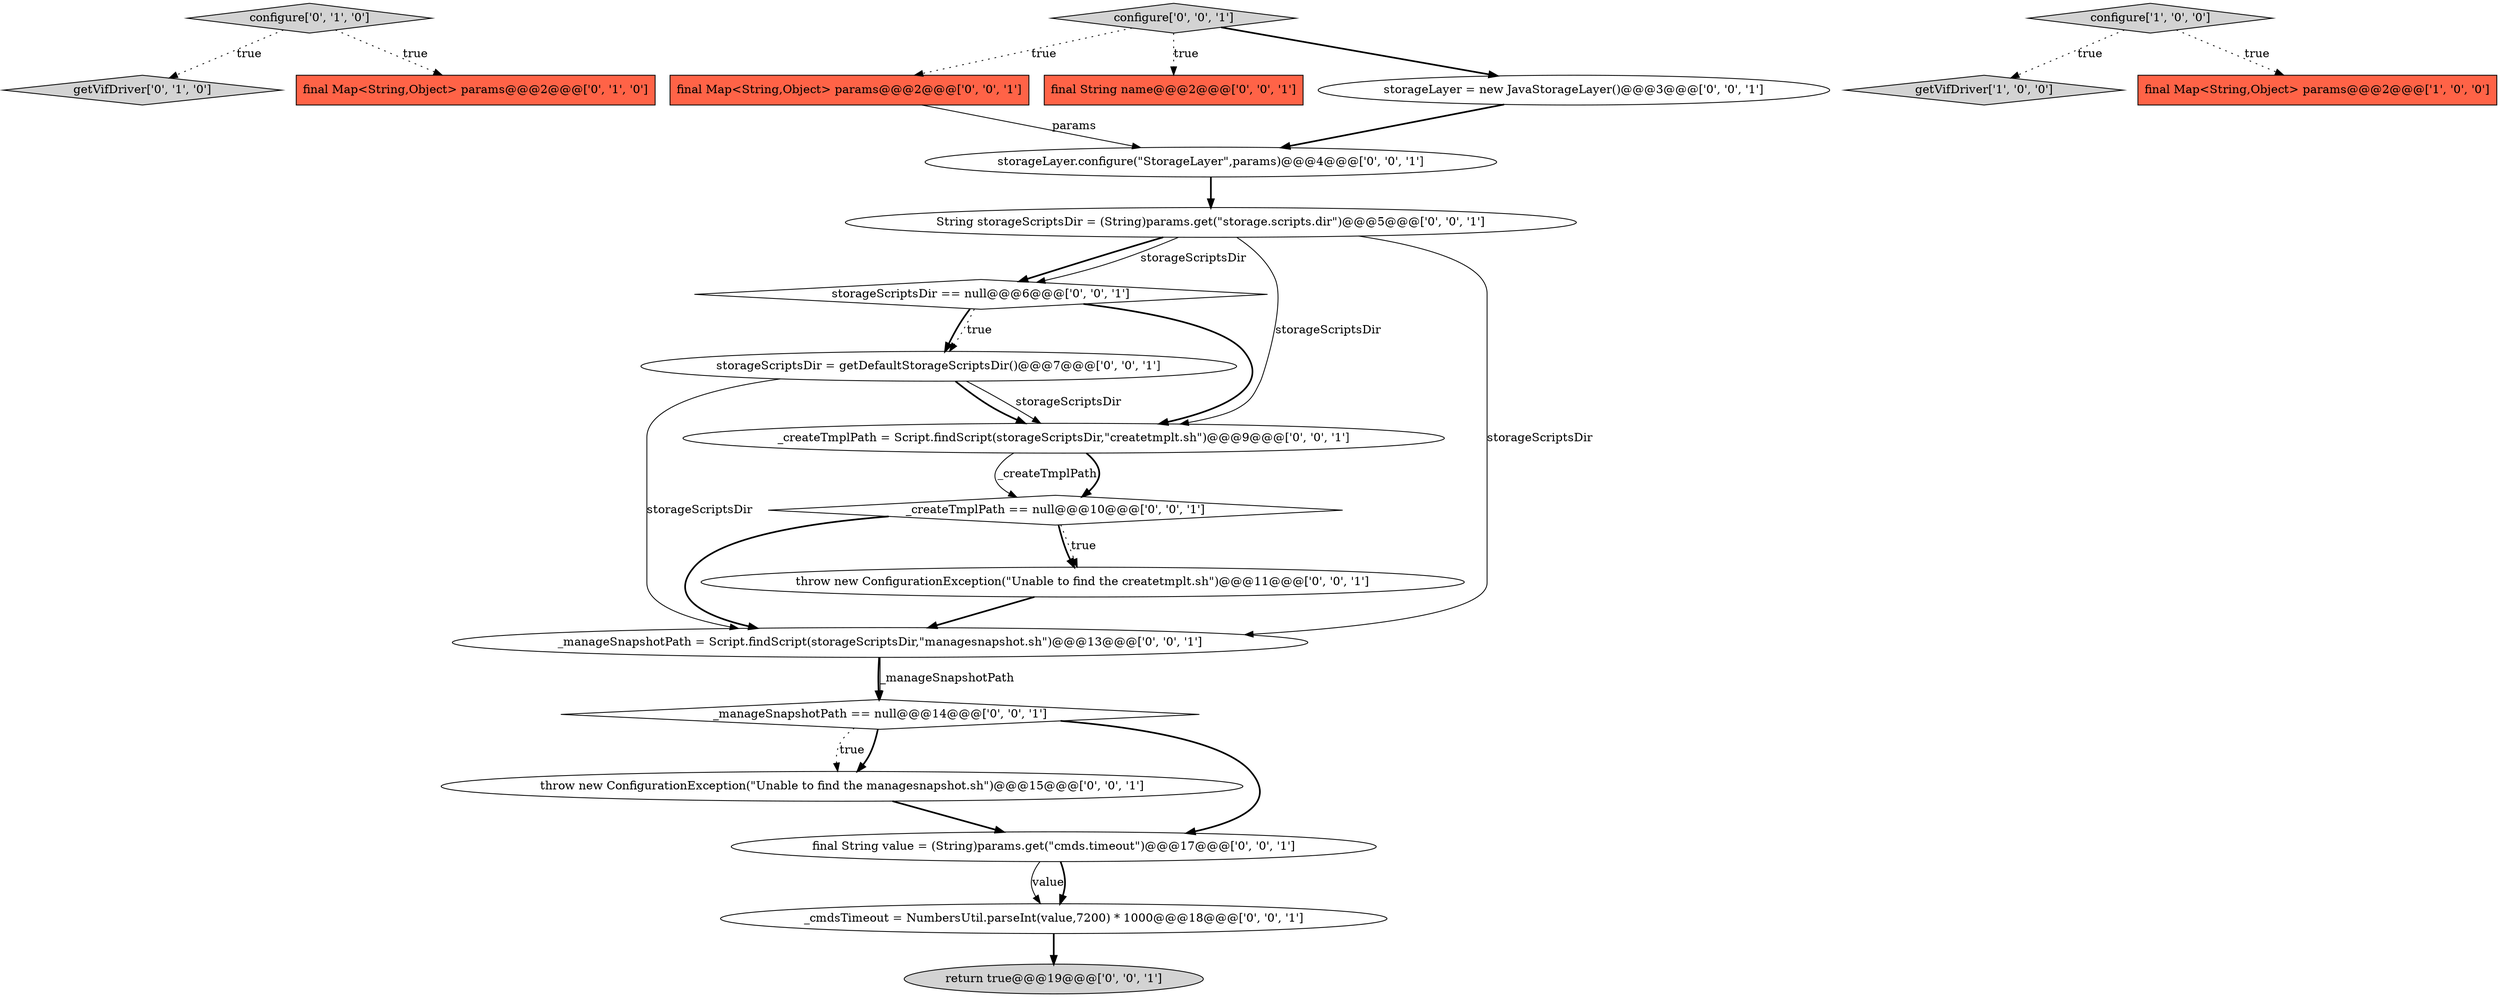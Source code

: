digraph {
5 [style = filled, label = "configure['0', '1', '0']", fillcolor = lightgray, shape = diamond image = "AAA0AAABBB2BBB"];
14 [style = filled, label = "final Map<String,Object> params@@@2@@@['0', '0', '1']", fillcolor = tomato, shape = box image = "AAA0AAABBB3BBB"];
3 [style = filled, label = "getVifDriver['0', '1', '0']", fillcolor = lightgray, shape = diamond image = "AAA0AAABBB2BBB"];
20 [style = filled, label = "String storageScriptsDir = (String)params.get(\"storage.scripts.dir\")@@@5@@@['0', '0', '1']", fillcolor = white, shape = ellipse image = "AAA0AAABBB3BBB"];
9 [style = filled, label = "final String name@@@2@@@['0', '0', '1']", fillcolor = tomato, shape = box image = "AAA0AAABBB3BBB"];
8 [style = filled, label = "storageLayer = new JavaStorageLayer()@@@3@@@['0', '0', '1']", fillcolor = white, shape = ellipse image = "AAA0AAABBB3BBB"];
4 [style = filled, label = "final Map<String,Object> params@@@2@@@['0', '1', '0']", fillcolor = tomato, shape = box image = "AAA0AAABBB2BBB"];
13 [style = filled, label = "_manageSnapshotPath == null@@@14@@@['0', '0', '1']", fillcolor = white, shape = diamond image = "AAA0AAABBB3BBB"];
7 [style = filled, label = "throw new ConfigurationException(\"Unable to find the managesnapshot.sh\")@@@15@@@['0', '0', '1']", fillcolor = white, shape = ellipse image = "AAA0AAABBB3BBB"];
2 [style = filled, label = "configure['1', '0', '0']", fillcolor = lightgray, shape = diamond image = "AAA0AAABBB1BBB"];
12 [style = filled, label = "final String value = (String)params.get(\"cmds.timeout\")@@@17@@@['0', '0', '1']", fillcolor = white, shape = ellipse image = "AAA0AAABBB3BBB"];
10 [style = filled, label = "storageScriptsDir = getDefaultStorageScriptsDir()@@@7@@@['0', '0', '1']", fillcolor = white, shape = ellipse image = "AAA0AAABBB3BBB"];
22 [style = filled, label = "storageScriptsDir == null@@@6@@@['0', '0', '1']", fillcolor = white, shape = diamond image = "AAA0AAABBB3BBB"];
19 [style = filled, label = "_createTmplPath == null@@@10@@@['0', '0', '1']", fillcolor = white, shape = diamond image = "AAA0AAABBB3BBB"];
18 [style = filled, label = "configure['0', '0', '1']", fillcolor = lightgray, shape = diamond image = "AAA0AAABBB3BBB"];
15 [style = filled, label = "storageLayer.configure(\"StorageLayer\",params)@@@4@@@['0', '0', '1']", fillcolor = white, shape = ellipse image = "AAA0AAABBB3BBB"];
6 [style = filled, label = "_manageSnapshotPath = Script.findScript(storageScriptsDir,\"managesnapshot.sh\")@@@13@@@['0', '0', '1']", fillcolor = white, shape = ellipse image = "AAA0AAABBB3BBB"];
1 [style = filled, label = "getVifDriver['1', '0', '0']", fillcolor = lightgray, shape = diamond image = "AAA0AAABBB1BBB"];
11 [style = filled, label = "_createTmplPath = Script.findScript(storageScriptsDir,\"createtmplt.sh\")@@@9@@@['0', '0', '1']", fillcolor = white, shape = ellipse image = "AAA0AAABBB3BBB"];
21 [style = filled, label = "return true@@@19@@@['0', '0', '1']", fillcolor = lightgray, shape = ellipse image = "AAA0AAABBB3BBB"];
0 [style = filled, label = "final Map<String,Object> params@@@2@@@['1', '0', '0']", fillcolor = tomato, shape = box image = "AAA0AAABBB1BBB"];
16 [style = filled, label = "_cmdsTimeout = NumbersUtil.parseInt(value,7200) * 1000@@@18@@@['0', '0', '1']", fillcolor = white, shape = ellipse image = "AAA0AAABBB3BBB"];
17 [style = filled, label = "throw new ConfigurationException(\"Unable to find the createtmplt.sh\")@@@11@@@['0', '0', '1']", fillcolor = white, shape = ellipse image = "AAA0AAABBB3BBB"];
22->11 [style = bold, label=""];
13->7 [style = bold, label=""];
19->6 [style = bold, label=""];
11->19 [style = solid, label="_createTmplPath"];
20->11 [style = solid, label="storageScriptsDir"];
5->3 [style = dotted, label="true"];
10->11 [style = solid, label="storageScriptsDir"];
20->22 [style = bold, label=""];
5->4 [style = dotted, label="true"];
6->13 [style = bold, label=""];
12->16 [style = solid, label="value"];
10->11 [style = bold, label=""];
6->13 [style = solid, label="_manageSnapshotPath"];
20->22 [style = solid, label="storageScriptsDir"];
12->16 [style = bold, label=""];
18->14 [style = dotted, label="true"];
2->1 [style = dotted, label="true"];
13->12 [style = bold, label=""];
16->21 [style = bold, label=""];
7->12 [style = bold, label=""];
14->15 [style = solid, label="params"];
17->6 [style = bold, label=""];
11->19 [style = bold, label=""];
19->17 [style = bold, label=""];
15->20 [style = bold, label=""];
19->17 [style = dotted, label="true"];
2->0 [style = dotted, label="true"];
18->8 [style = bold, label=""];
18->9 [style = dotted, label="true"];
22->10 [style = bold, label=""];
13->7 [style = dotted, label="true"];
20->6 [style = solid, label="storageScriptsDir"];
10->6 [style = solid, label="storageScriptsDir"];
8->15 [style = bold, label=""];
22->10 [style = dotted, label="true"];
}
